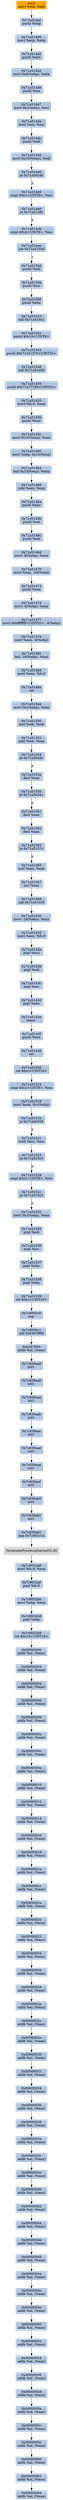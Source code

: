 digraph G {
node[shape=rectangle,style=filled,fillcolor=lightsteelblue,color=lightsteelblue]
bgcolor="transparent"
a0x71a514cdmovl_edi_edi[label="start\nmovl %edi, %edi",color="lightgrey",fillcolor="orange"];
a0x71a514cfpushl_ebp[label="0x71a514cf\npushl %ebp"];
a0x71a514d0movl_esp_ebp[label="0x71a514d0\nmovl %esp, %ebp"];
a0x71a514d2pushl_ebx[label="0x71a514d2\npushl %ebx"];
a0x71a514d3movl_0x8ebp__ebx[label="0x71a514d3\nmovl 0x8(%ebp), %ebx"];
a0x71a514d6pushl_esi[label="0x71a514d6\npushl %esi"];
a0x71a514d7movl_0xcebp__esi[label="0x71a514d7\nmovl 0xc(%ebp), %esi"];
a0x71a514datestl_esi_esi[label="0x71a514da\ntestl %esi, %esi"];
a0x71a514dcpushl_edi[label="0x71a514dc\npushl %edi"];
a0x71a514ddmovl_0x10ebp__edi[label="0x71a514dd\nmovl 0x10(%ebp), %edi"];
a0x71a514e0je_0x71a5b54b[label="0x71a514e0\nje 0x71a5b54b"];
a0x71a514e6cmpl_0x1UINT8_esi[label="0x71a514e6\ncmpl $0x1<UINT8>, %esi"];
a0x71a514e9je_0x71a514f0[label="0x71a514e9\nje 0x71a514f0"];
a0x71a514ebcmpl_0x2UINT8_esi[label="0x71a514eb\ncmpl $0x2<UINT8>, %esi"];
a0x71a514eejne_0x71a5150d[label="0x71a514ee\njne 0x71a5150d"];
a0x71a5150dpushl_edi[label="0x71a5150d\npushl %edi"];
a0x71a5150epushl_esi[label="0x71a5150e\npushl %esi"];
a0x71a5150fpushl_ebx[label="0x71a5150f\npushl %ebx"];
a0x71a51510call_0x71a51541[label="0x71a51510\ncall 0x71a51541"];
a0x71a51541pushl_0x18UINT8[label="0x71a51541\npushl $0x18<UINT8>"];
a0x71a51543pushl_0x71a51570UINT32[label="0x71a51543\npushl $0x71a51570<UINT32>"];
a0x71a51548call_0x71a51450[label="0x71a51548\ncall 0x71a51450"];
a0x71a51450pushl_0x71a771f0UINT32[label="0x71a51450\npushl $0x71a771f0<UINT32>"];
a0x71a51455movl_fs_0_eax[label="0x71a51455\nmovl %fs:0, %eax"];
a0x71a5145bpushl_eax[label="0x71a5145b\npushl %eax"];
a0x71a5145cmovl_0x10esp__eax[label="0x71a5145c\nmovl 0x10(%esp), %eax"];
a0x71a51460movl_ebp_0x10esp_[label="0x71a51460\nmovl %ebp, 0x10(%esp)"];
a0x71a51464leal_0x10esp__ebp[label="0x71a51464\nleal 0x10(%esp), %ebp"];
a0x71a51468subl_eax_esp[label="0x71a51468\nsubl %eax, %esp"];
a0x71a5146apushl_ebx[label="0x71a5146a\npushl %ebx"];
a0x71a5146bpushl_esi[label="0x71a5146b\npushl %esi"];
a0x71a5146cpushl_edi[label="0x71a5146c\npushl %edi"];
a0x71a5146dmovl__8ebp__eax[label="0x71a5146d\nmovl -8(%ebp), %eax"];
a0x71a51470movl_esp__24ebp_[label="0x71a51470\nmovl %esp, -24(%ebp)"];
a0x71a51473pushl_eax[label="0x71a51473\npushl %eax"];
a0x71a51474movl__4ebp__eax[label="0x71a51474\nmovl -4(%ebp), %eax"];
a0x71a51477movl_0xffffffffUINT32__4ebp_[label="0x71a51477\nmovl $0xffffffff<UINT32>, -4(%ebp)"];
a0x71a5147emovl_eax__8ebp_[label="0x71a5147e\nmovl %eax, -8(%ebp)"];
a0x71a51481leal__16ebp__eax[label="0x71a51481\nleal -16(%ebp), %eax"];
a0x71a51484movl_eax_fs_0[label="0x71a51484\nmovl %eax, %fs:0"];
a0x71a5148aret[label="0x71a5148a\nret"];
a0x71a5154dmovl_0xcebp__eax[label="0x71a5154d\nmovl 0xc(%ebp), %eax"];
a0x71a51550xorl_edi_edi[label="0x71a51550\nxorl %edi, %edi"];
a0x71a51552subl_edi_eax[label="0x71a51552\nsubl %edi, %eax"];
a0x71a51554je_0x71a5b4de[label="0x71a51554\nje 0x71a5b4de"];
a0x71a5155adecl_eax[label="0x71a5155a\ndecl %eax"];
a0x71a5155bje_0x71a5b341[label="0x71a5155b\nje 0x71a5b341"];
a0x71a51561decl_eax[label="0x71a51561\ndecl %eax"];
a0x71a51562decl_eax[label="0x71a51562\ndecl %eax"];
a0x71a51563je_0x71a5157c[label="0x71a51563\nje 0x71a5157c"];
a0x71a51565xorl_eax_eax[label="0x71a51565\nxorl %eax, %eax"];
a0x71a51567incl_eax[label="0x71a51567\nincl %eax"];
a0x71a51568call_0x71a51430[label="0x71a51568\ncall 0x71a51430"];
a0x71a51430movl__16ebp__ecx[label="0x71a51430\nmovl -16(%ebp), %ecx"];
a0x71a51433movl_ecx_fs_0[label="0x71a51433\nmovl %ecx, %fs:0"];
a0x71a5143apopl_ecx[label="0x71a5143a\npopl %ecx"];
a0x71a5143bpopl_edi[label="0x71a5143b\npopl %edi"];
a0x71a5143cpopl_esi[label="0x71a5143c\npopl %esi"];
a0x71a5143dpopl_ebx[label="0x71a5143d\npopl %ebx"];
a0x71a5143eleave_[label="0x71a5143e\nleave "];
a0x71a5143fpushl_ecx[label="0x71a5143f\npushl %ecx"];
a0x71a51440ret[label="0x71a51440\nret"];
a0x71a5156dret_0xcUINT16[label="0x71a5156d\nret $0xc<UINT16>"];
a0x71a51515cmpl_0x1UINT8_esi[label="0x71a51515\ncmpl $0x1<UINT8>, %esi"];
a0x71a51518movl_eax_0xcebp_[label="0x71a51518\nmovl %eax, 0xc(%ebp)"];
a0x71a5151bje_0x71a5b358[label="0x71a5151b\nje 0x71a5b358"];
a0x71a51521testl_esi_esi[label="0x71a51521\ntestl %esi, %esi"];
a0x71a51523je_0x71a515c5[label="0x71a51523\nje 0x71a515c5"];
a0x71a51529cmpl_0x3UINT8_esi[label="0x71a51529\ncmpl $0x3<UINT8>, %esi"];
a0x71a5152cje_0x71a515c5[label="0x71a5152c\nje 0x71a515c5"];
a0x71a51532movl_0xcebp__eax[label="0x71a51532\nmovl 0xc(%ebp), %eax"];
a0x71a51535popl_edi[label="0x71a51535\npopl %edi"];
a0x71a51536popl_esi[label="0x71a51536\npopl %esi"];
a0x71a51537popl_ebx[label="0x71a51537\npopl %ebx"];
a0x71a51538popl_ebp[label="0x71a51538\npopl %ebp"];
a0x71a51539ret_0xcUINT16[label="0x71a51539\nret $0xc<UINT16>"];
a0x7c8000c0nop_[label="0x7c8000c0\nnop "];
a0x7c8000c1call_0x63d7f9f4[label="0x7c8000c1\ncall 0x63d7f9f4"];
a0x63d7f9f4addb_al_eax_[label="0x63d7f9f4\naddb %al, (%eax)"];
a0x7c839aa8int3_[label="0x7c839aa8\nint3 "];
a0x7c839aa9int3_[label="0x7c839aa9\nint3 "];
a0x7c839aaaint3_[label="0x7c839aaa\nint3 "];
a0x7c839aabint3_[label="0x7c839aab\nint3 "];
a0x7c839aacint3_[label="0x7c839aac\nint3 "];
a0x7c839aadint3_[label="0x7c839aad\nint3 "];
a0x7c839aaeint3_[label="0x7c839aae\nint3 "];
a0x7c839aafint3_[label="0x7c839aaf\nint3 "];
a0x7c839ab0int3_[label="0x7c839ab0\nint3 "];
a0x7c839ab1int3_[label="0x7c839ab1\nint3 "];
a0x7c839ab2jmp_0x7c801e1a[label="0x7c839ab2\njmp 0x7c801e1a"];
TerminateProcess_kernel32_dll[label="TerminateProcess@kernel32.dll",color="lightgrey",fillcolor="lightgrey"];
a0x7c9032a8movl_fs_0_esp[label="0x7c9032a8\nmovl %fs:0, %esp"];
a0x7c9032afpopl_fs_0[label="0x7c9032af\npopl %fs:0"];
a0x7c9032b6movl_ebp_esp[label="0x7c9032b6\nmovl %ebp, %esp"];
a0x7c9032b8popl_ebp[label="0x7c9032b8\npopl %ebp"];
a0x7c9032b9ret_0x14UINT16[label="0x7c9032b9\nret $0x14<UINT16>"];
a0x00000000addb_al_eax_[label="0x00000000\naddb %al, (%eax)"];
a0x00000002addb_al_eax_[label="0x00000002\naddb %al, (%eax)"];
a0x00000004addb_al_eax_[label="0x00000004\naddb %al, (%eax)"];
a0x00000006addb_al_eax_[label="0x00000006\naddb %al, (%eax)"];
a0x00000008addb_al_eax_[label="0x00000008\naddb %al, (%eax)"];
a0x0000000aaddb_al_eax_[label="0x0000000a\naddb %al, (%eax)"];
a0x0000000caddb_al_eax_[label="0x0000000c\naddb %al, (%eax)"];
a0x0000000eaddb_al_eax_[label="0x0000000e\naddb %al, (%eax)"];
a0x00000010addb_al_eax_[label="0x00000010\naddb %al, (%eax)"];
a0x00000012addb_al_eax_[label="0x00000012\naddb %al, (%eax)"];
a0x00000014addb_al_eax_[label="0x00000014\naddb %al, (%eax)"];
a0x00000016addb_al_eax_[label="0x00000016\naddb %al, (%eax)"];
a0x00000018addb_al_eax_[label="0x00000018\naddb %al, (%eax)"];
a0x0000001aaddb_al_eax_[label="0x0000001a\naddb %al, (%eax)"];
a0x0000001caddb_al_eax_[label="0x0000001c\naddb %al, (%eax)"];
a0x0000001eaddb_al_eax_[label="0x0000001e\naddb %al, (%eax)"];
a0x00000020addb_al_eax_[label="0x00000020\naddb %al, (%eax)"];
a0x00000022addb_al_eax_[label="0x00000022\naddb %al, (%eax)"];
a0x00000024addb_al_eax_[label="0x00000024\naddb %al, (%eax)"];
a0x00000026addb_al_eax_[label="0x00000026\naddb %al, (%eax)"];
a0x00000028addb_al_eax_[label="0x00000028\naddb %al, (%eax)"];
a0x0000002aaddb_al_eax_[label="0x0000002a\naddb %al, (%eax)"];
a0x0000002caddb_al_eax_[label="0x0000002c\naddb %al, (%eax)"];
a0x0000002eaddb_al_eax_[label="0x0000002e\naddb %al, (%eax)"];
a0x00000030addb_al_eax_[label="0x00000030\naddb %al, (%eax)"];
a0x00000032addb_al_eax_[label="0x00000032\naddb %al, (%eax)"];
a0x00000034addb_al_eax_[label="0x00000034\naddb %al, (%eax)"];
a0x00000036addb_al_eax_[label="0x00000036\naddb %al, (%eax)"];
a0x00000038addb_al_eax_[label="0x00000038\naddb %al, (%eax)"];
a0x0000003aaddb_al_eax_[label="0x0000003a\naddb %al, (%eax)"];
a0x0000003caddb_al_eax_[label="0x0000003c\naddb %al, (%eax)"];
a0x0000003eaddb_al_eax_[label="0x0000003e\naddb %al, (%eax)"];
a0x00000040addb_al_eax_[label="0x00000040\naddb %al, (%eax)"];
a0x00000042addb_al_eax_[label="0x00000042\naddb %al, (%eax)"];
a0x00000044addb_al_eax_[label="0x00000044\naddb %al, (%eax)"];
a0x00000046addb_al_eax_[label="0x00000046\naddb %al, (%eax)"];
a0x00000048addb_al_eax_[label="0x00000048\naddb %al, (%eax)"];
a0x0000004aaddb_al_eax_[label="0x0000004a\naddb %al, (%eax)"];
a0x0000004caddb_al_eax_[label="0x0000004c\naddb %al, (%eax)"];
a0x0000004eaddb_al_eax_[label="0x0000004e\naddb %al, (%eax)"];
a0x00000050addb_al_eax_[label="0x00000050\naddb %al, (%eax)"];
a0x00000052addb_al_eax_[label="0x00000052\naddb %al, (%eax)"];
a0x00000054addb_al_eax_[label="0x00000054\naddb %al, (%eax)"];
a0x00000056addb_al_eax_[label="0x00000056\naddb %al, (%eax)"];
a0x00000058addb_al_eax_[label="0x00000058\naddb %al, (%eax)"];
a0x0000005aaddb_al_eax_[label="0x0000005a\naddb %al, (%eax)"];
a0x0000005caddb_al_eax_[label="0x0000005c\naddb %al, (%eax)"];
a0x0000005eaddb_al_eax_[label="0x0000005e\naddb %al, (%eax)"];
a0x00000060addb_al_eax_[label="0x00000060\naddb %al, (%eax)"];
a0x00000062addb_al_eax_[label="0x00000062\naddb %al, (%eax)"];
a0x00000064addb_al_eax_[label="0x00000064\naddb %al, (%eax)"];
a0x71a514cdmovl_edi_edi -> a0x71a514cfpushl_ebp [color="#000000"];
a0x71a514cfpushl_ebp -> a0x71a514d0movl_esp_ebp [color="#000000"];
a0x71a514d0movl_esp_ebp -> a0x71a514d2pushl_ebx [color="#000000"];
a0x71a514d2pushl_ebx -> a0x71a514d3movl_0x8ebp__ebx [color="#000000"];
a0x71a514d3movl_0x8ebp__ebx -> a0x71a514d6pushl_esi [color="#000000"];
a0x71a514d6pushl_esi -> a0x71a514d7movl_0xcebp__esi [color="#000000"];
a0x71a514d7movl_0xcebp__esi -> a0x71a514datestl_esi_esi [color="#000000"];
a0x71a514datestl_esi_esi -> a0x71a514dcpushl_edi [color="#000000"];
a0x71a514dcpushl_edi -> a0x71a514ddmovl_0x10ebp__edi [color="#000000"];
a0x71a514ddmovl_0x10ebp__edi -> a0x71a514e0je_0x71a5b54b [color="#000000"];
a0x71a514e0je_0x71a5b54b -> a0x71a514e6cmpl_0x1UINT8_esi [color="#000000",label="F"];
a0x71a514e6cmpl_0x1UINT8_esi -> a0x71a514e9je_0x71a514f0 [color="#000000"];
a0x71a514e9je_0x71a514f0 -> a0x71a514ebcmpl_0x2UINT8_esi [color="#000000",label="F"];
a0x71a514ebcmpl_0x2UINT8_esi -> a0x71a514eejne_0x71a5150d [color="#000000"];
a0x71a514eejne_0x71a5150d -> a0x71a5150dpushl_edi [color="#000000",label="T"];
a0x71a5150dpushl_edi -> a0x71a5150epushl_esi [color="#000000"];
a0x71a5150epushl_esi -> a0x71a5150fpushl_ebx [color="#000000"];
a0x71a5150fpushl_ebx -> a0x71a51510call_0x71a51541 [color="#000000"];
a0x71a51510call_0x71a51541 -> a0x71a51541pushl_0x18UINT8 [color="#000000"];
a0x71a51541pushl_0x18UINT8 -> a0x71a51543pushl_0x71a51570UINT32 [color="#000000"];
a0x71a51543pushl_0x71a51570UINT32 -> a0x71a51548call_0x71a51450 [color="#000000"];
a0x71a51548call_0x71a51450 -> a0x71a51450pushl_0x71a771f0UINT32 [color="#000000"];
a0x71a51450pushl_0x71a771f0UINT32 -> a0x71a51455movl_fs_0_eax [color="#000000"];
a0x71a51455movl_fs_0_eax -> a0x71a5145bpushl_eax [color="#000000"];
a0x71a5145bpushl_eax -> a0x71a5145cmovl_0x10esp__eax [color="#000000"];
a0x71a5145cmovl_0x10esp__eax -> a0x71a51460movl_ebp_0x10esp_ [color="#000000"];
a0x71a51460movl_ebp_0x10esp_ -> a0x71a51464leal_0x10esp__ebp [color="#000000"];
a0x71a51464leal_0x10esp__ebp -> a0x71a51468subl_eax_esp [color="#000000"];
a0x71a51468subl_eax_esp -> a0x71a5146apushl_ebx [color="#000000"];
a0x71a5146apushl_ebx -> a0x71a5146bpushl_esi [color="#000000"];
a0x71a5146bpushl_esi -> a0x71a5146cpushl_edi [color="#000000"];
a0x71a5146cpushl_edi -> a0x71a5146dmovl__8ebp__eax [color="#000000"];
a0x71a5146dmovl__8ebp__eax -> a0x71a51470movl_esp__24ebp_ [color="#000000"];
a0x71a51470movl_esp__24ebp_ -> a0x71a51473pushl_eax [color="#000000"];
a0x71a51473pushl_eax -> a0x71a51474movl__4ebp__eax [color="#000000"];
a0x71a51474movl__4ebp__eax -> a0x71a51477movl_0xffffffffUINT32__4ebp_ [color="#000000"];
a0x71a51477movl_0xffffffffUINT32__4ebp_ -> a0x71a5147emovl_eax__8ebp_ [color="#000000"];
a0x71a5147emovl_eax__8ebp_ -> a0x71a51481leal__16ebp__eax [color="#000000"];
a0x71a51481leal__16ebp__eax -> a0x71a51484movl_eax_fs_0 [color="#000000"];
a0x71a51484movl_eax_fs_0 -> a0x71a5148aret [color="#000000"];
a0x71a5148aret -> a0x71a5154dmovl_0xcebp__eax [color="#000000"];
a0x71a5154dmovl_0xcebp__eax -> a0x71a51550xorl_edi_edi [color="#000000"];
a0x71a51550xorl_edi_edi -> a0x71a51552subl_edi_eax [color="#000000"];
a0x71a51552subl_edi_eax -> a0x71a51554je_0x71a5b4de [color="#000000"];
a0x71a51554je_0x71a5b4de -> a0x71a5155adecl_eax [color="#000000",label="F"];
a0x71a5155adecl_eax -> a0x71a5155bje_0x71a5b341 [color="#000000"];
a0x71a5155bje_0x71a5b341 -> a0x71a51561decl_eax [color="#000000",label="F"];
a0x71a51561decl_eax -> a0x71a51562decl_eax [color="#000000"];
a0x71a51562decl_eax -> a0x71a51563je_0x71a5157c [color="#000000"];
a0x71a51563je_0x71a5157c -> a0x71a51565xorl_eax_eax [color="#000000",label="F"];
a0x71a51565xorl_eax_eax -> a0x71a51567incl_eax [color="#000000"];
a0x71a51567incl_eax -> a0x71a51568call_0x71a51430 [color="#000000"];
a0x71a51568call_0x71a51430 -> a0x71a51430movl__16ebp__ecx [color="#000000"];
a0x71a51430movl__16ebp__ecx -> a0x71a51433movl_ecx_fs_0 [color="#000000"];
a0x71a51433movl_ecx_fs_0 -> a0x71a5143apopl_ecx [color="#000000"];
a0x71a5143apopl_ecx -> a0x71a5143bpopl_edi [color="#000000"];
a0x71a5143bpopl_edi -> a0x71a5143cpopl_esi [color="#000000"];
a0x71a5143cpopl_esi -> a0x71a5143dpopl_ebx [color="#000000"];
a0x71a5143dpopl_ebx -> a0x71a5143eleave_ [color="#000000"];
a0x71a5143eleave_ -> a0x71a5143fpushl_ecx [color="#000000"];
a0x71a5143fpushl_ecx -> a0x71a51440ret [color="#000000"];
a0x71a51440ret -> a0x71a5156dret_0xcUINT16 [color="#000000"];
a0x71a5156dret_0xcUINT16 -> a0x71a51515cmpl_0x1UINT8_esi [color="#000000"];
a0x71a51515cmpl_0x1UINT8_esi -> a0x71a51518movl_eax_0xcebp_ [color="#000000"];
a0x71a51518movl_eax_0xcebp_ -> a0x71a5151bje_0x71a5b358 [color="#000000"];
a0x71a5151bje_0x71a5b358 -> a0x71a51521testl_esi_esi [color="#000000",label="F"];
a0x71a51521testl_esi_esi -> a0x71a51523je_0x71a515c5 [color="#000000"];
a0x71a51523je_0x71a515c5 -> a0x71a51529cmpl_0x3UINT8_esi [color="#000000",label="F"];
a0x71a51529cmpl_0x3UINT8_esi -> a0x71a5152cje_0x71a515c5 [color="#000000"];
a0x71a5152cje_0x71a515c5 -> a0x71a51532movl_0xcebp__eax [color="#000000",label="F"];
a0x71a51532movl_0xcebp__eax -> a0x71a51535popl_edi [color="#000000"];
a0x71a51535popl_edi -> a0x71a51536popl_esi [color="#000000"];
a0x71a51536popl_esi -> a0x71a51537popl_ebx [color="#000000"];
a0x71a51537popl_ebx -> a0x71a51538popl_ebp [color="#000000"];
a0x71a51538popl_ebp -> a0x71a51539ret_0xcUINT16 [color="#000000"];
a0x71a51539ret_0xcUINT16 -> a0x7c8000c0nop_ [color="#000000"];
a0x7c8000c0nop_ -> a0x7c8000c1call_0x63d7f9f4 [color="#000000"];
a0x7c8000c1call_0x63d7f9f4 -> a0x63d7f9f4addb_al_eax_ [color="#000000"];
a0x63d7f9f4addb_al_eax_ -> a0x7c839aa8int3_ [color="#000000"];
a0x7c839aa8int3_ -> a0x7c839aa9int3_ [color="#000000"];
a0x7c839aa9int3_ -> a0x7c839aaaint3_ [color="#000000"];
a0x7c839aaaint3_ -> a0x7c839aabint3_ [color="#000000"];
a0x7c839aabint3_ -> a0x7c839aacint3_ [color="#000000"];
a0x7c839aacint3_ -> a0x7c839aadint3_ [color="#000000"];
a0x7c839aadint3_ -> a0x7c839aaeint3_ [color="#000000"];
a0x7c839aaeint3_ -> a0x7c839aafint3_ [color="#000000"];
a0x7c839aafint3_ -> a0x7c839ab0int3_ [color="#000000"];
a0x7c839ab0int3_ -> a0x7c839ab1int3_ [color="#000000"];
a0x7c839ab1int3_ -> a0x7c839ab2jmp_0x7c801e1a [color="#000000"];
a0x7c839ab2jmp_0x7c801e1a -> TerminateProcess_kernel32_dll [color="#000000"];
TerminateProcess_kernel32_dll -> a0x7c9032a8movl_fs_0_esp [color="#000000"];
a0x7c9032a8movl_fs_0_esp -> a0x7c9032afpopl_fs_0 [color="#000000"];
a0x7c9032afpopl_fs_0 -> a0x7c9032b6movl_ebp_esp [color="#000000"];
a0x7c9032b6movl_ebp_esp -> a0x7c9032b8popl_ebp [color="#000000"];
a0x7c9032b8popl_ebp -> a0x7c9032b9ret_0x14UINT16 [color="#000000"];
a0x7c9032b9ret_0x14UINT16 -> a0x00000000addb_al_eax_ [color="#000000"];
a0x00000000addb_al_eax_ -> a0x00000002addb_al_eax_ [color="#000000"];
a0x00000002addb_al_eax_ -> a0x00000004addb_al_eax_ [color="#000000"];
a0x00000004addb_al_eax_ -> a0x00000006addb_al_eax_ [color="#000000"];
a0x00000006addb_al_eax_ -> a0x00000008addb_al_eax_ [color="#000000"];
a0x00000008addb_al_eax_ -> a0x0000000aaddb_al_eax_ [color="#000000"];
a0x0000000aaddb_al_eax_ -> a0x0000000caddb_al_eax_ [color="#000000"];
a0x0000000caddb_al_eax_ -> a0x0000000eaddb_al_eax_ [color="#000000"];
a0x0000000eaddb_al_eax_ -> a0x00000010addb_al_eax_ [color="#000000"];
a0x00000010addb_al_eax_ -> a0x00000012addb_al_eax_ [color="#000000"];
a0x00000012addb_al_eax_ -> a0x00000014addb_al_eax_ [color="#000000"];
a0x00000014addb_al_eax_ -> a0x00000016addb_al_eax_ [color="#000000"];
a0x00000016addb_al_eax_ -> a0x00000018addb_al_eax_ [color="#000000"];
a0x00000018addb_al_eax_ -> a0x0000001aaddb_al_eax_ [color="#000000"];
a0x0000001aaddb_al_eax_ -> a0x0000001caddb_al_eax_ [color="#000000"];
a0x0000001caddb_al_eax_ -> a0x0000001eaddb_al_eax_ [color="#000000"];
a0x0000001eaddb_al_eax_ -> a0x00000020addb_al_eax_ [color="#000000"];
a0x00000020addb_al_eax_ -> a0x00000022addb_al_eax_ [color="#000000"];
a0x00000022addb_al_eax_ -> a0x00000024addb_al_eax_ [color="#000000"];
a0x00000024addb_al_eax_ -> a0x00000026addb_al_eax_ [color="#000000"];
a0x00000026addb_al_eax_ -> a0x00000028addb_al_eax_ [color="#000000"];
a0x00000028addb_al_eax_ -> a0x0000002aaddb_al_eax_ [color="#000000"];
a0x0000002aaddb_al_eax_ -> a0x0000002caddb_al_eax_ [color="#000000"];
a0x0000002caddb_al_eax_ -> a0x0000002eaddb_al_eax_ [color="#000000"];
a0x0000002eaddb_al_eax_ -> a0x00000030addb_al_eax_ [color="#000000"];
a0x00000030addb_al_eax_ -> a0x00000032addb_al_eax_ [color="#000000"];
a0x00000032addb_al_eax_ -> a0x00000034addb_al_eax_ [color="#000000"];
a0x00000034addb_al_eax_ -> a0x00000036addb_al_eax_ [color="#000000"];
a0x00000036addb_al_eax_ -> a0x00000038addb_al_eax_ [color="#000000"];
a0x00000038addb_al_eax_ -> a0x0000003aaddb_al_eax_ [color="#000000"];
a0x0000003aaddb_al_eax_ -> a0x0000003caddb_al_eax_ [color="#000000"];
a0x0000003caddb_al_eax_ -> a0x0000003eaddb_al_eax_ [color="#000000"];
a0x0000003eaddb_al_eax_ -> a0x00000040addb_al_eax_ [color="#000000"];
a0x00000040addb_al_eax_ -> a0x00000042addb_al_eax_ [color="#000000"];
a0x00000042addb_al_eax_ -> a0x00000044addb_al_eax_ [color="#000000"];
a0x00000044addb_al_eax_ -> a0x00000046addb_al_eax_ [color="#000000"];
a0x00000046addb_al_eax_ -> a0x00000048addb_al_eax_ [color="#000000"];
a0x00000048addb_al_eax_ -> a0x0000004aaddb_al_eax_ [color="#000000"];
a0x0000004aaddb_al_eax_ -> a0x0000004caddb_al_eax_ [color="#000000"];
a0x0000004caddb_al_eax_ -> a0x0000004eaddb_al_eax_ [color="#000000"];
a0x0000004eaddb_al_eax_ -> a0x00000050addb_al_eax_ [color="#000000"];
a0x00000050addb_al_eax_ -> a0x00000052addb_al_eax_ [color="#000000"];
a0x00000052addb_al_eax_ -> a0x00000054addb_al_eax_ [color="#000000"];
a0x00000054addb_al_eax_ -> a0x00000056addb_al_eax_ [color="#000000"];
a0x00000056addb_al_eax_ -> a0x00000058addb_al_eax_ [color="#000000"];
a0x00000058addb_al_eax_ -> a0x0000005aaddb_al_eax_ [color="#000000"];
a0x0000005aaddb_al_eax_ -> a0x0000005caddb_al_eax_ [color="#000000"];
a0x0000005caddb_al_eax_ -> a0x0000005eaddb_al_eax_ [color="#000000"];
a0x0000005eaddb_al_eax_ -> a0x00000060addb_al_eax_ [color="#000000"];
a0x00000060addb_al_eax_ -> a0x00000062addb_al_eax_ [color="#000000"];
a0x00000062addb_al_eax_ -> a0x00000064addb_al_eax_ [color="#000000"];
}
